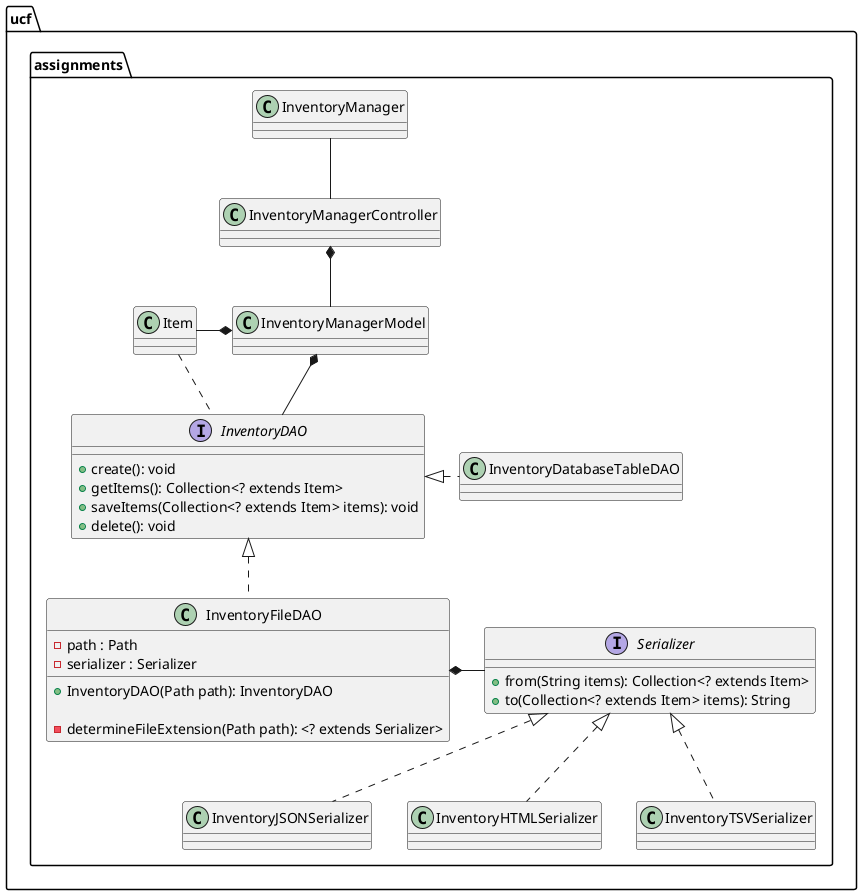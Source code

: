 @startuml

package ucf.assignments {

    class InventoryManager {

    }

    interface Serializer {
        + from(String items): Collection<? extends Item>
        + to(Collection<? extends Item> items): String
    }

    class InventoryJSONSerializer {

    }

    class InventoryHTMLSerializer {

    }

    class InventoryTSVSerializer {

    }

    class InventoryManagerModel {

    }

    class Item {

    }

    class InventoryManagerController {

    }

    interface InventoryDAO {
        + create(): void
        + getItems(): Collection<? extends Item>
        + saveItems(Collection<? extends Item> items): void
        + delete(): void
    }

    class InventoryFileDAO {
        - path : Path
        - serializer : Serializer

        + InventoryDAO(Path path): InventoryDAO

        - determineFileExtension(Path path): <? extends Serializer>
    }

    class InventoryDatabaseTableDAO {

    }
}

InventoryManager -- InventoryManagerController
InventoryManagerController *-- InventoryManagerModel
InventoryManagerModel *-- InventoryDAO
Item -* InventoryManagerModel
InventoryFileDAO *- Serializer
Serializer <|.. InventoryJSONSerializer
Serializer <|.. InventoryHTMLSerializer
Serializer <|.. InventoryTSVSerializer
InventoryDAO <|.. InventoryFileDAO
InventoryDAO <|. InventoryDatabaseTableDAO
Item .. InventoryDAO

@enduml